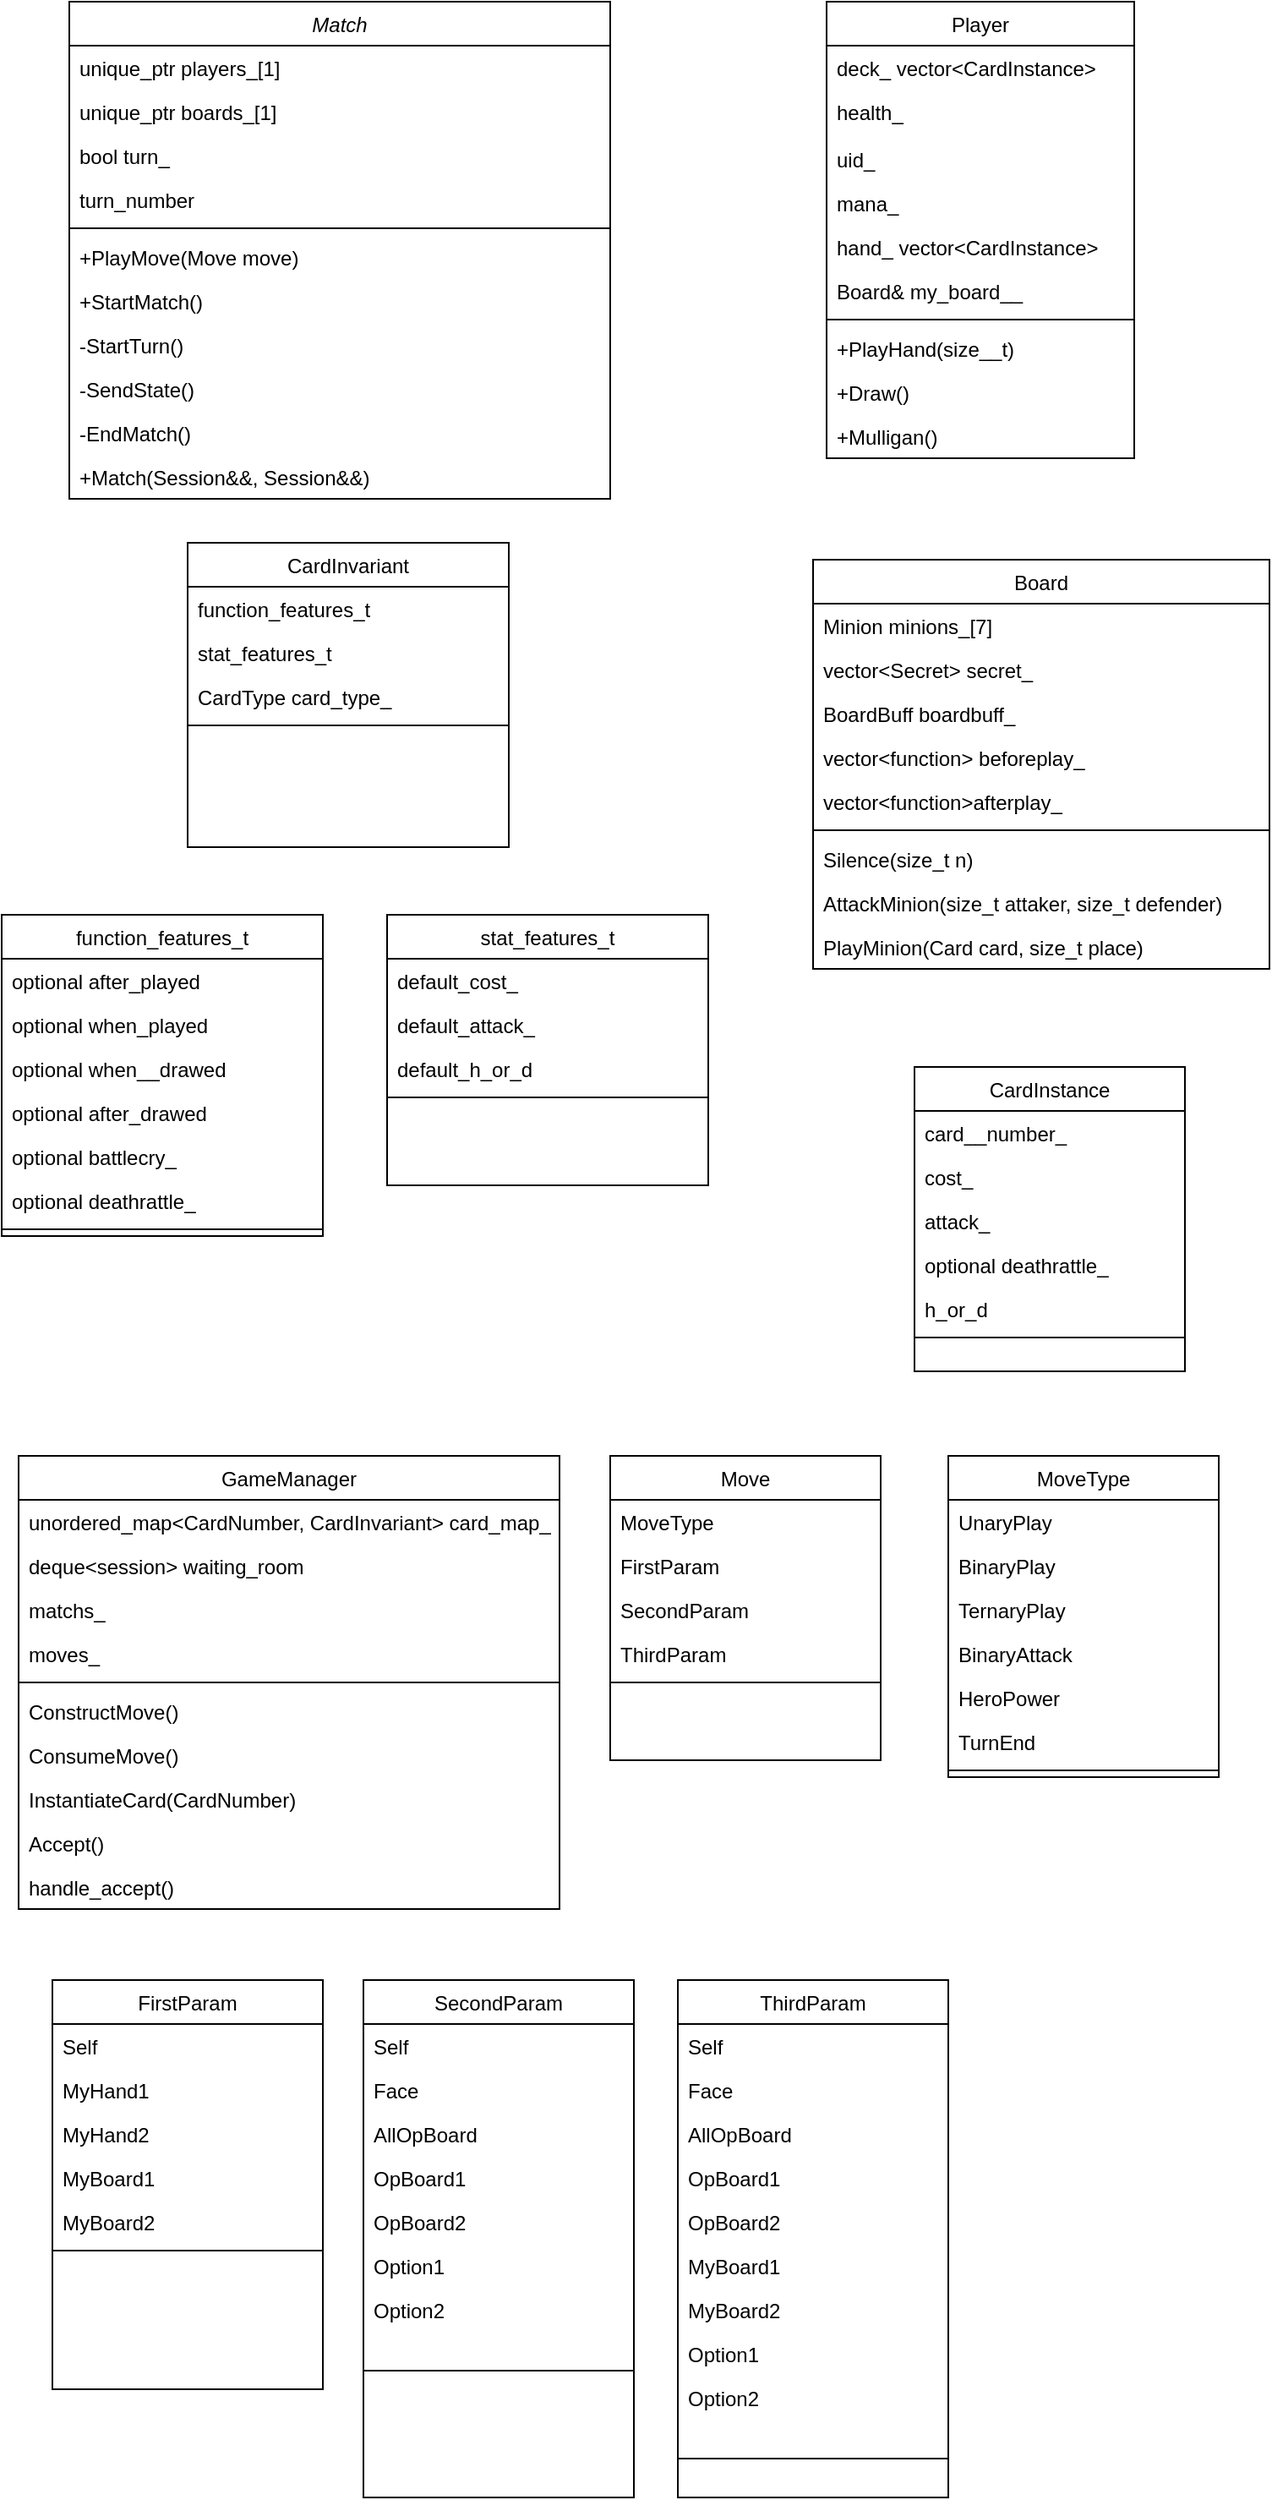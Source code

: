<mxfile version="22.1.4" type="device">
  <diagram id="C5RBs43oDa-KdzZeNtuy" name="Page-1">
    <mxGraphModel dx="1434" dy="790" grid="1" gridSize="10" guides="1" tooltips="1" connect="1" arrows="1" fold="1" page="1" pageScale="1" pageWidth="827" pageHeight="1169" math="0" shadow="0">
      <root>
        <mxCell id="WIyWlLk6GJQsqaUBKTNV-0" />
        <mxCell id="WIyWlLk6GJQsqaUBKTNV-1" parent="WIyWlLk6GJQsqaUBKTNV-0" />
        <mxCell id="zkfFHV4jXpPFQw0GAbJ--0" value="Match" style="swimlane;fontStyle=2;align=center;verticalAlign=top;childLayout=stackLayout;horizontal=1;startSize=26;horizontalStack=0;resizeParent=1;resizeLast=0;collapsible=1;marginBottom=0;rounded=0;shadow=0;strokeWidth=1;" parent="WIyWlLk6GJQsqaUBKTNV-1" vertex="1">
          <mxGeometry x="60" y="120" width="320" height="294" as="geometry">
            <mxRectangle x="230" y="140" width="160" height="26" as="alternateBounds" />
          </mxGeometry>
        </mxCell>
        <mxCell id="zkfFHV4jXpPFQw0GAbJ--1" value="unique_ptr players_[1]" style="text;align=left;verticalAlign=top;spacingLeft=4;spacingRight=4;overflow=hidden;rotatable=0;points=[[0,0.5],[1,0.5]];portConstraint=eastwest;" parent="zkfFHV4jXpPFQw0GAbJ--0" vertex="1">
          <mxGeometry y="26" width="320" height="26" as="geometry" />
        </mxCell>
        <mxCell id="zkfFHV4jXpPFQw0GAbJ--2" value="unique_ptr boards_[1]" style="text;align=left;verticalAlign=top;spacingLeft=4;spacingRight=4;overflow=hidden;rotatable=0;points=[[0,0.5],[1,0.5]];portConstraint=eastwest;rounded=0;shadow=0;html=0;" parent="zkfFHV4jXpPFQw0GAbJ--0" vertex="1">
          <mxGeometry y="52" width="320" height="26" as="geometry" />
        </mxCell>
        <mxCell id="4onNzcgdvRod2sI0kS9G-65" value="bool turn_" style="text;align=left;verticalAlign=top;spacingLeft=4;spacingRight=4;overflow=hidden;rotatable=0;points=[[0,0.5],[1,0.5]];portConstraint=eastwest;rounded=0;shadow=0;html=0;" parent="zkfFHV4jXpPFQw0GAbJ--0" vertex="1">
          <mxGeometry y="78" width="320" height="26" as="geometry" />
        </mxCell>
        <mxCell id="o0gOWJ1UmXhAV0lM2CIq-2" value="turn_number" style="text;align=left;verticalAlign=top;spacingLeft=4;spacingRight=4;overflow=hidden;rotatable=0;points=[[0,0.5],[1,0.5]];portConstraint=eastwest;rounded=0;shadow=0;html=0;" parent="zkfFHV4jXpPFQw0GAbJ--0" vertex="1">
          <mxGeometry y="104" width="320" height="26" as="geometry" />
        </mxCell>
        <mxCell id="zkfFHV4jXpPFQw0GAbJ--4" value="" style="line;html=1;strokeWidth=1;align=left;verticalAlign=middle;spacingTop=-1;spacingLeft=3;spacingRight=3;rotatable=0;labelPosition=right;points=[];portConstraint=eastwest;" parent="zkfFHV4jXpPFQw0GAbJ--0" vertex="1">
          <mxGeometry y="130" width="320" height="8" as="geometry" />
        </mxCell>
        <mxCell id="4onNzcgdvRod2sI0kS9G-56" value="+PlayMove(Move move)" style="text;align=left;verticalAlign=top;spacingLeft=4;spacingRight=4;overflow=hidden;rotatable=0;points=[[0,0.5],[1,0.5]];portConstraint=eastwest;rounded=0;shadow=0;html=0;" parent="zkfFHV4jXpPFQw0GAbJ--0" vertex="1">
          <mxGeometry y="138" width="320" height="26" as="geometry" />
        </mxCell>
        <mxCell id="4onNzcgdvRod2sI0kS9G-73" value="+StartMatch()" style="text;align=left;verticalAlign=top;spacingLeft=4;spacingRight=4;overflow=hidden;rotatable=0;points=[[0,0.5],[1,0.5]];portConstraint=eastwest;rounded=0;shadow=0;html=0;" parent="zkfFHV4jXpPFQw0GAbJ--0" vertex="1">
          <mxGeometry y="164" width="320" height="26" as="geometry" />
        </mxCell>
        <mxCell id="arAngbAkIKEt5uA2zFz2-0" value="-StartTurn()" style="text;align=left;verticalAlign=top;spacingLeft=4;spacingRight=4;overflow=hidden;rotatable=0;points=[[0,0.5],[1,0.5]];portConstraint=eastwest;rounded=0;shadow=0;html=0;" vertex="1" parent="zkfFHV4jXpPFQw0GAbJ--0">
          <mxGeometry y="190" width="320" height="26" as="geometry" />
        </mxCell>
        <mxCell id="CZYYxDNHanhDtpnh2OUE-49" value="-SendState()" style="text;align=left;verticalAlign=top;spacingLeft=4;spacingRight=4;overflow=hidden;rotatable=0;points=[[0,0.5],[1,0.5]];portConstraint=eastwest;rounded=0;shadow=0;html=0;" parent="zkfFHV4jXpPFQw0GAbJ--0" vertex="1">
          <mxGeometry y="216" width="320" height="26" as="geometry" />
        </mxCell>
        <mxCell id="4onNzcgdvRod2sI0kS9G-74" value="-EndMatch()" style="text;align=left;verticalAlign=top;spacingLeft=4;spacingRight=4;overflow=hidden;rotatable=0;points=[[0,0.5],[1,0.5]];portConstraint=eastwest;rounded=0;shadow=0;html=0;" parent="zkfFHV4jXpPFQw0GAbJ--0" vertex="1">
          <mxGeometry y="242" width="320" height="26" as="geometry" />
        </mxCell>
        <mxCell id="W4kIh-g2yKu4cuKQz3ZM-1" value="+Match(Session&amp;&amp;, Session&amp;&amp;)" style="text;align=left;verticalAlign=top;spacingLeft=4;spacingRight=4;overflow=hidden;rotatable=0;points=[[0,0.5],[1,0.5]];portConstraint=eastwest;rounded=0;shadow=0;html=0;" parent="zkfFHV4jXpPFQw0GAbJ--0" vertex="1">
          <mxGeometry y="268" width="320" height="26" as="geometry" />
        </mxCell>
        <mxCell id="zkfFHV4jXpPFQw0GAbJ--17" value="Player" style="swimlane;fontStyle=0;align=center;verticalAlign=top;childLayout=stackLayout;horizontal=1;startSize=26;horizontalStack=0;resizeParent=1;resizeLast=0;collapsible=1;marginBottom=0;rounded=0;shadow=0;strokeWidth=1;" parent="WIyWlLk6GJQsqaUBKTNV-1" vertex="1">
          <mxGeometry x="508" y="120" width="182" height="270" as="geometry">
            <mxRectangle x="550" y="140" width="160" height="26" as="alternateBounds" />
          </mxGeometry>
        </mxCell>
        <mxCell id="zkfFHV4jXpPFQw0GAbJ--18" value="deck_ vector&lt;CardInstance&gt;" style="text;align=left;verticalAlign=top;spacingLeft=4;spacingRight=4;overflow=hidden;rotatable=0;points=[[0,0.5],[1,0.5]];portConstraint=eastwest;" parent="zkfFHV4jXpPFQw0GAbJ--17" vertex="1">
          <mxGeometry y="26" width="182" height="26" as="geometry" />
        </mxCell>
        <mxCell id="zkfFHV4jXpPFQw0GAbJ--19" value="health_" style="text;align=left;verticalAlign=top;spacingLeft=4;spacingRight=4;overflow=hidden;rotatable=0;points=[[0,0.5],[1,0.5]];portConstraint=eastwest;rounded=0;shadow=0;html=0;" parent="zkfFHV4jXpPFQw0GAbJ--17" vertex="1">
          <mxGeometry y="52" width="182" height="28" as="geometry" />
        </mxCell>
        <mxCell id="zkfFHV4jXpPFQw0GAbJ--20" value="uid_" style="text;align=left;verticalAlign=top;spacingLeft=4;spacingRight=4;overflow=hidden;rotatable=0;points=[[0,0.5],[1,0.5]];portConstraint=eastwest;rounded=0;shadow=0;html=0;" parent="zkfFHV4jXpPFQw0GAbJ--17" vertex="1">
          <mxGeometry y="80" width="182" height="26" as="geometry" />
        </mxCell>
        <mxCell id="o0gOWJ1UmXhAV0lM2CIq-1" value="mana_" style="text;align=left;verticalAlign=top;spacingLeft=4;spacingRight=4;overflow=hidden;rotatable=0;points=[[0,0.5],[1,0.5]];portConstraint=eastwest;rounded=0;shadow=0;html=0;" parent="zkfFHV4jXpPFQw0GAbJ--17" vertex="1">
          <mxGeometry y="106" width="182" height="26" as="geometry" />
        </mxCell>
        <mxCell id="zkfFHV4jXpPFQw0GAbJ--21" value="hand_ vector&lt;CardInstance&gt;" style="text;align=left;verticalAlign=top;spacingLeft=4;spacingRight=4;overflow=hidden;rotatable=0;points=[[0,0.5],[1,0.5]];portConstraint=eastwest;rounded=0;shadow=0;html=0;" parent="zkfFHV4jXpPFQw0GAbJ--17" vertex="1">
          <mxGeometry y="132" width="182" height="26" as="geometry" />
        </mxCell>
        <mxCell id="G5vkVmhWbXcAV82-g3rU-1" value="Board&amp; my_board__" style="text;align=left;verticalAlign=top;spacingLeft=4;spacingRight=4;overflow=hidden;rotatable=0;points=[[0,0.5],[1,0.5]];portConstraint=eastwest;rounded=0;shadow=0;html=0;" parent="zkfFHV4jXpPFQw0GAbJ--17" vertex="1">
          <mxGeometry y="158" width="182" height="26" as="geometry" />
        </mxCell>
        <mxCell id="zkfFHV4jXpPFQw0GAbJ--23" value="" style="line;html=1;strokeWidth=1;align=left;verticalAlign=middle;spacingTop=-1;spacingLeft=3;spacingRight=3;rotatable=0;labelPosition=right;points=[];portConstraint=eastwest;" parent="zkfFHV4jXpPFQw0GAbJ--17" vertex="1">
          <mxGeometry y="184" width="182" height="8" as="geometry" />
        </mxCell>
        <mxCell id="4onNzcgdvRod2sI0kS9G-58" value="+PlayHand(size__t)" style="text;align=left;verticalAlign=top;spacingLeft=4;spacingRight=4;overflow=hidden;rotatable=0;points=[[0,0.5],[1,0.5]];portConstraint=eastwest;rounded=0;shadow=0;html=0;" parent="zkfFHV4jXpPFQw0GAbJ--17" vertex="1">
          <mxGeometry y="192" width="182" height="26" as="geometry" />
        </mxCell>
        <mxCell id="G5vkVmhWbXcAV82-g3rU-0" value="+Draw()" style="text;align=left;verticalAlign=top;spacingLeft=4;spacingRight=4;overflow=hidden;rotatable=0;points=[[0,0.5],[1,0.5]];portConstraint=eastwest;rounded=0;shadow=0;html=0;" parent="zkfFHV4jXpPFQw0GAbJ--17" vertex="1">
          <mxGeometry y="218" width="182" height="26" as="geometry" />
        </mxCell>
        <mxCell id="o0gOWJ1UmXhAV0lM2CIq-0" value="+Mulligan()" style="text;align=left;verticalAlign=top;spacingLeft=4;spacingRight=4;overflow=hidden;rotatable=0;points=[[0,0.5],[1,0.5]];portConstraint=eastwest;rounded=0;shadow=0;html=0;" parent="zkfFHV4jXpPFQw0GAbJ--17" vertex="1">
          <mxGeometry y="244" width="182" height="26" as="geometry" />
        </mxCell>
        <mxCell id="4onNzcgdvRod2sI0kS9G-0" value="CardInvariant" style="swimlane;fontStyle=0;align=center;verticalAlign=top;childLayout=stackLayout;horizontal=1;startSize=26;horizontalStack=0;resizeParent=1;resizeLast=0;collapsible=1;marginBottom=0;rounded=0;shadow=0;strokeWidth=1;" parent="WIyWlLk6GJQsqaUBKTNV-1" vertex="1">
          <mxGeometry x="130" y="440" width="190" height="180" as="geometry">
            <mxRectangle x="230" y="140" width="160" height="26" as="alternateBounds" />
          </mxGeometry>
        </mxCell>
        <mxCell id="G5vkVmhWbXcAV82-g3rU-6" value="function_features_t" style="text;align=left;verticalAlign=top;spacingLeft=4;spacingRight=4;overflow=hidden;rotatable=0;points=[[0,0.5],[1,0.5]];portConstraint=eastwest;" parent="4onNzcgdvRod2sI0kS9G-0" vertex="1">
          <mxGeometry y="26" width="190" height="26" as="geometry" />
        </mxCell>
        <mxCell id="G5vkVmhWbXcAV82-g3rU-12" value="stat_features_t" style="text;align=left;verticalAlign=top;spacingLeft=4;spacingRight=4;overflow=hidden;rotatable=0;points=[[0,0.5],[1,0.5]];portConstraint=eastwest;" parent="4onNzcgdvRod2sI0kS9G-0" vertex="1">
          <mxGeometry y="52" width="190" height="26" as="geometry" />
        </mxCell>
        <mxCell id="G5vkVmhWbXcAV82-g3rU-18" value="CardType card_type_" style="text;align=left;verticalAlign=top;spacingLeft=4;spacingRight=4;overflow=hidden;rotatable=0;points=[[0,0.5],[1,0.5]];portConstraint=eastwest;" parent="4onNzcgdvRod2sI0kS9G-0" vertex="1">
          <mxGeometry y="78" width="190" height="26" as="geometry" />
        </mxCell>
        <mxCell id="4onNzcgdvRod2sI0kS9G-4" value="" style="line;html=1;strokeWidth=1;align=left;verticalAlign=middle;spacingTop=-1;spacingLeft=3;spacingRight=3;rotatable=0;labelPosition=right;points=[];portConstraint=eastwest;" parent="4onNzcgdvRod2sI0kS9G-0" vertex="1">
          <mxGeometry y="104" width="190" height="8" as="geometry" />
        </mxCell>
        <mxCell id="4onNzcgdvRod2sI0kS9G-6" value="CardInstance" style="swimlane;fontStyle=0;align=center;verticalAlign=top;childLayout=stackLayout;horizontal=1;startSize=26;horizontalStack=0;resizeParent=1;resizeLast=0;collapsible=1;marginBottom=0;rounded=0;shadow=0;strokeWidth=1;" parent="WIyWlLk6GJQsqaUBKTNV-1" vertex="1">
          <mxGeometry x="560" y="750" width="160" height="180" as="geometry">
            <mxRectangle x="130" y="380" width="160" height="26" as="alternateBounds" />
          </mxGeometry>
        </mxCell>
        <mxCell id="4onNzcgdvRod2sI0kS9G-7" value="card__number_" style="text;align=left;verticalAlign=top;spacingLeft=4;spacingRight=4;overflow=hidden;rotatable=0;points=[[0,0.5],[1,0.5]];portConstraint=eastwest;" parent="4onNzcgdvRod2sI0kS9G-6" vertex="1">
          <mxGeometry y="26" width="160" height="26" as="geometry" />
        </mxCell>
        <mxCell id="o0gOWJ1UmXhAV0lM2CIq-27" value="cost_" style="text;align=left;verticalAlign=top;spacingLeft=4;spacingRight=4;overflow=hidden;rotatable=0;points=[[0,0.5],[1,0.5]];portConstraint=eastwest;" parent="4onNzcgdvRod2sI0kS9G-6" vertex="1">
          <mxGeometry y="52" width="160" height="26" as="geometry" />
        </mxCell>
        <mxCell id="G5vkVmhWbXcAV82-g3rU-22" value="attack_" style="text;align=left;verticalAlign=top;spacingLeft=4;spacingRight=4;overflow=hidden;rotatable=0;points=[[0,0.5],[1,0.5]];portConstraint=eastwest;" parent="4onNzcgdvRod2sI0kS9G-6" vertex="1">
          <mxGeometry y="78" width="160" height="26" as="geometry" />
        </mxCell>
        <mxCell id="G5vkVmhWbXcAV82-g3rU-21" value="optional deathrattle_" style="text;align=left;verticalAlign=top;spacingLeft=4;spacingRight=4;overflow=hidden;rotatable=0;points=[[0,0.5],[1,0.5]];portConstraint=eastwest;" parent="4onNzcgdvRod2sI0kS9G-6" vertex="1">
          <mxGeometry y="104" width="160" height="26" as="geometry" />
        </mxCell>
        <mxCell id="G5vkVmhWbXcAV82-g3rU-23" value="h_or_d" style="text;align=left;verticalAlign=top;spacingLeft=4;spacingRight=4;overflow=hidden;rotatable=0;points=[[0,0.5],[1,0.5]];portConstraint=eastwest;" parent="4onNzcgdvRod2sI0kS9G-6" vertex="1">
          <mxGeometry y="130" width="160" height="26" as="geometry" />
        </mxCell>
        <mxCell id="4onNzcgdvRod2sI0kS9G-9" value="" style="line;html=1;strokeWidth=1;align=left;verticalAlign=middle;spacingTop=-1;spacingLeft=3;spacingRight=3;rotatable=0;labelPosition=right;points=[];portConstraint=eastwest;" parent="4onNzcgdvRod2sI0kS9G-6" vertex="1">
          <mxGeometry y="156" width="160" height="8" as="geometry" />
        </mxCell>
        <mxCell id="4onNzcgdvRod2sI0kS9G-60" value="Board" style="swimlane;fontStyle=0;align=center;verticalAlign=top;childLayout=stackLayout;horizontal=1;startSize=26;horizontalStack=0;resizeParent=1;resizeLast=0;collapsible=1;marginBottom=0;rounded=0;shadow=0;strokeWidth=1;" parent="WIyWlLk6GJQsqaUBKTNV-1" vertex="1">
          <mxGeometry x="500" y="450" width="270" height="242" as="geometry">
            <mxRectangle x="340" y="380" width="170" height="26" as="alternateBounds" />
          </mxGeometry>
        </mxCell>
        <mxCell id="4onNzcgdvRod2sI0kS9G-62" value="Minion minions_[7]" style="text;align=left;verticalAlign=top;spacingLeft=4;spacingRight=4;overflow=hidden;rotatable=0;points=[[0,0.5],[1,0.5]];portConstraint=eastwest;" parent="4onNzcgdvRod2sI0kS9G-60" vertex="1">
          <mxGeometry y="26" width="270" height="26" as="geometry" />
        </mxCell>
        <mxCell id="4onNzcgdvRod2sI0kS9G-66" value="vector&lt;Secret&gt; secret_" style="text;align=left;verticalAlign=top;spacingLeft=4;spacingRight=4;overflow=hidden;rotatable=0;points=[[0,0.5],[1,0.5]];portConstraint=eastwest;" parent="4onNzcgdvRod2sI0kS9G-60" vertex="1">
          <mxGeometry y="52" width="270" height="26" as="geometry" />
        </mxCell>
        <mxCell id="4onNzcgdvRod2sI0kS9G-67" value="BoardBuff boardbuff_" style="text;align=left;verticalAlign=top;spacingLeft=4;spacingRight=4;overflow=hidden;rotatable=0;points=[[0,0.5],[1,0.5]];portConstraint=eastwest;" parent="4onNzcgdvRod2sI0kS9G-60" vertex="1">
          <mxGeometry y="78" width="270" height="26" as="geometry" />
        </mxCell>
        <mxCell id="4onNzcgdvRod2sI0kS9G-68" value="vector&lt;function&gt; beforeplay_" style="text;align=left;verticalAlign=top;spacingLeft=4;spacingRight=4;overflow=hidden;rotatable=0;points=[[0,0.5],[1,0.5]];portConstraint=eastwest;" parent="4onNzcgdvRod2sI0kS9G-60" vertex="1">
          <mxGeometry y="104" width="270" height="26" as="geometry" />
        </mxCell>
        <mxCell id="4onNzcgdvRod2sI0kS9G-69" value="vector&lt;function&gt;afterplay_" style="text;align=left;verticalAlign=top;spacingLeft=4;spacingRight=4;overflow=hidden;rotatable=0;points=[[0,0.5],[1,0.5]];portConstraint=eastwest;" parent="4onNzcgdvRod2sI0kS9G-60" vertex="1">
          <mxGeometry y="130" width="270" height="26" as="geometry" />
        </mxCell>
        <mxCell id="4onNzcgdvRod2sI0kS9G-61" value="" style="line;html=1;strokeWidth=1;align=left;verticalAlign=middle;spacingTop=-1;spacingLeft=3;spacingRight=3;rotatable=0;labelPosition=right;points=[];portConstraint=eastwest;" parent="4onNzcgdvRod2sI0kS9G-60" vertex="1">
          <mxGeometry y="156" width="270" height="8" as="geometry" />
        </mxCell>
        <mxCell id="4onNzcgdvRod2sI0kS9G-63" value="Silence(size_t n)" style="text;align=left;verticalAlign=top;spacingLeft=4;spacingRight=4;overflow=hidden;rotatable=0;points=[[0,0.5],[1,0.5]];portConstraint=eastwest;" parent="4onNzcgdvRod2sI0kS9G-60" vertex="1">
          <mxGeometry y="164" width="270" height="26" as="geometry" />
        </mxCell>
        <mxCell id="4onNzcgdvRod2sI0kS9G-64" value="AttackMinion(size_t attaker, size_t defender)" style="text;align=left;verticalAlign=top;spacingLeft=4;spacingRight=4;overflow=hidden;rotatable=0;points=[[0,0.5],[1,0.5]];portConstraint=eastwest;" parent="4onNzcgdvRod2sI0kS9G-60" vertex="1">
          <mxGeometry y="190" width="270" height="26" as="geometry" />
        </mxCell>
        <mxCell id="4onNzcgdvRod2sI0kS9G-76" value="PlayMinion(Card card, size_t place)" style="text;align=left;verticalAlign=top;spacingLeft=4;spacingRight=4;overflow=hidden;rotatable=0;points=[[0,0.5],[1,0.5]];portConstraint=eastwest;" parent="4onNzcgdvRod2sI0kS9G-60" vertex="1">
          <mxGeometry y="216" width="270" height="26" as="geometry" />
        </mxCell>
        <mxCell id="G5vkVmhWbXcAV82-g3rU-24" value="GameManager" style="swimlane;fontStyle=0;align=center;verticalAlign=top;childLayout=stackLayout;horizontal=1;startSize=26;horizontalStack=0;resizeParent=1;resizeLast=0;collapsible=1;marginBottom=0;rounded=0;shadow=0;strokeWidth=1;" parent="WIyWlLk6GJQsqaUBKTNV-1" vertex="1">
          <mxGeometry x="30" y="980" width="320" height="268" as="geometry">
            <mxRectangle x="340" y="380" width="170" height="26" as="alternateBounds" />
          </mxGeometry>
        </mxCell>
        <mxCell id="G5vkVmhWbXcAV82-g3rU-25" value="unordered_map&lt;CardNumber, CardInvariant&gt; card_map__" style="text;align=left;verticalAlign=top;spacingLeft=4;spacingRight=4;overflow=hidden;rotatable=0;points=[[0,0.5],[1,0.5]];portConstraint=eastwest;" parent="G5vkVmhWbXcAV82-g3rU-24" vertex="1">
          <mxGeometry y="26" width="320" height="26" as="geometry" />
        </mxCell>
        <mxCell id="G5vkVmhWbXcAV82-g3rU-26" value="deque&lt;session&gt; waiting_room" style="text;align=left;verticalAlign=top;spacingLeft=4;spacingRight=4;overflow=hidden;rotatable=0;points=[[0,0.5],[1,0.5]];portConstraint=eastwest;" parent="G5vkVmhWbXcAV82-g3rU-24" vertex="1">
          <mxGeometry y="52" width="320" height="26" as="geometry" />
        </mxCell>
        <mxCell id="W4kIh-g2yKu4cuKQz3ZM-0" value="matchs_" style="text;align=left;verticalAlign=top;spacingLeft=4;spacingRight=4;overflow=hidden;rotatable=0;points=[[0,0.5],[1,0.5]];portConstraint=eastwest;" parent="G5vkVmhWbXcAV82-g3rU-24" vertex="1">
          <mxGeometry y="78" width="320" height="26" as="geometry" />
        </mxCell>
        <mxCell id="G5vkVmhWbXcAV82-g3rU-34" value="moves_" style="text;align=left;verticalAlign=top;spacingLeft=4;spacingRight=4;overflow=hidden;rotatable=0;points=[[0,0.5],[1,0.5]];portConstraint=eastwest;" parent="G5vkVmhWbXcAV82-g3rU-24" vertex="1">
          <mxGeometry y="104" width="320" height="26" as="geometry" />
        </mxCell>
        <mxCell id="G5vkVmhWbXcAV82-g3rU-30" value="" style="line;html=1;strokeWidth=1;align=left;verticalAlign=middle;spacingTop=-1;spacingLeft=3;spacingRight=3;rotatable=0;labelPosition=right;points=[];portConstraint=eastwest;" parent="G5vkVmhWbXcAV82-g3rU-24" vertex="1">
          <mxGeometry y="130" width="320" height="8" as="geometry" />
        </mxCell>
        <mxCell id="G5vkVmhWbXcAV82-g3rU-31" value="ConstructMove()" style="text;align=left;verticalAlign=top;spacingLeft=4;spacingRight=4;overflow=hidden;rotatable=0;points=[[0,0.5],[1,0.5]];portConstraint=eastwest;" parent="G5vkVmhWbXcAV82-g3rU-24" vertex="1">
          <mxGeometry y="138" width="320" height="26" as="geometry" />
        </mxCell>
        <mxCell id="G5vkVmhWbXcAV82-g3rU-32" value="ConsumeMove()" style="text;align=left;verticalAlign=top;spacingLeft=4;spacingRight=4;overflow=hidden;rotatable=0;points=[[0,0.5],[1,0.5]];portConstraint=eastwest;" parent="G5vkVmhWbXcAV82-g3rU-24" vertex="1">
          <mxGeometry y="164" width="320" height="26" as="geometry" />
        </mxCell>
        <mxCell id="CZYYxDNHanhDtpnh2OUE-0" value="InstantiateCard(CardNumber)" style="text;align=left;verticalAlign=top;spacingLeft=4;spacingRight=4;overflow=hidden;rotatable=0;points=[[0,0.5],[1,0.5]];portConstraint=eastwest;" parent="G5vkVmhWbXcAV82-g3rU-24" vertex="1">
          <mxGeometry y="190" width="320" height="26" as="geometry" />
        </mxCell>
        <mxCell id="W4kIh-g2yKu4cuKQz3ZM-4" value="Accept()" style="text;align=left;verticalAlign=top;spacingLeft=4;spacingRight=4;overflow=hidden;rotatable=0;points=[[0,0.5],[1,0.5]];portConstraint=eastwest;" parent="G5vkVmhWbXcAV82-g3rU-24" vertex="1">
          <mxGeometry y="216" width="320" height="26" as="geometry" />
        </mxCell>
        <mxCell id="W4kIh-g2yKu4cuKQz3ZM-5" value="handle_accept()" style="text;align=left;verticalAlign=top;spacingLeft=4;spacingRight=4;overflow=hidden;rotatable=0;points=[[0,0.5],[1,0.5]];portConstraint=eastwest;" parent="G5vkVmhWbXcAV82-g3rU-24" vertex="1">
          <mxGeometry y="242" width="320" height="26" as="geometry" />
        </mxCell>
        <mxCell id="CZYYxDNHanhDtpnh2OUE-1" value="Move" style="swimlane;fontStyle=0;align=center;verticalAlign=top;childLayout=stackLayout;horizontal=1;startSize=26;horizontalStack=0;resizeParent=1;resizeLast=0;collapsible=1;marginBottom=0;rounded=0;shadow=0;strokeWidth=1;" parent="WIyWlLk6GJQsqaUBKTNV-1" vertex="1">
          <mxGeometry x="380" y="980" width="160" height="180" as="geometry">
            <mxRectangle x="130" y="380" width="160" height="26" as="alternateBounds" />
          </mxGeometry>
        </mxCell>
        <mxCell id="CZYYxDNHanhDtpnh2OUE-3" value="MoveType" style="text;align=left;verticalAlign=top;spacingLeft=4;spacingRight=4;overflow=hidden;rotatable=0;points=[[0,0.5],[1,0.5]];portConstraint=eastwest;" parent="CZYYxDNHanhDtpnh2OUE-1" vertex="1">
          <mxGeometry y="26" width="160" height="26" as="geometry" />
        </mxCell>
        <mxCell id="CZYYxDNHanhDtpnh2OUE-2" value="FirstParam" style="text;align=left;verticalAlign=top;spacingLeft=4;spacingRight=4;overflow=hidden;rotatable=0;points=[[0,0.5],[1,0.5]];portConstraint=eastwest;" parent="CZYYxDNHanhDtpnh2OUE-1" vertex="1">
          <mxGeometry y="52" width="160" height="26" as="geometry" />
        </mxCell>
        <mxCell id="CZYYxDNHanhDtpnh2OUE-23" value="SecondParam" style="text;align=left;verticalAlign=top;spacingLeft=4;spacingRight=4;overflow=hidden;rotatable=0;points=[[0,0.5],[1,0.5]];portConstraint=eastwest;" parent="CZYYxDNHanhDtpnh2OUE-1" vertex="1">
          <mxGeometry y="78" width="160" height="26" as="geometry" />
        </mxCell>
        <mxCell id="CZYYxDNHanhDtpnh2OUE-24" value="ThirdParam" style="text;align=left;verticalAlign=top;spacingLeft=4;spacingRight=4;overflow=hidden;rotatable=0;points=[[0,0.5],[1,0.5]];portConstraint=eastwest;" parent="CZYYxDNHanhDtpnh2OUE-1" vertex="1">
          <mxGeometry y="104" width="160" height="26" as="geometry" />
        </mxCell>
        <mxCell id="CZYYxDNHanhDtpnh2OUE-6" value="" style="line;html=1;strokeWidth=1;align=left;verticalAlign=middle;spacingTop=-1;spacingLeft=3;spacingRight=3;rotatable=0;labelPosition=right;points=[];portConstraint=eastwest;" parent="CZYYxDNHanhDtpnh2OUE-1" vertex="1">
          <mxGeometry y="130" width="160" height="8" as="geometry" />
        </mxCell>
        <mxCell id="CZYYxDNHanhDtpnh2OUE-7" value="FirstParam" style="swimlane;fontStyle=0;align=center;verticalAlign=top;childLayout=stackLayout;horizontal=1;startSize=26;horizontalStack=0;resizeParent=1;resizeLast=0;collapsible=1;marginBottom=0;rounded=0;shadow=0;strokeWidth=1;" parent="WIyWlLk6GJQsqaUBKTNV-1" vertex="1">
          <mxGeometry x="50" y="1290" width="160" height="242" as="geometry">
            <mxRectangle x="130" y="380" width="160" height="26" as="alternateBounds" />
          </mxGeometry>
        </mxCell>
        <mxCell id="CZYYxDNHanhDtpnh2OUE-9" value="Self" style="text;align=left;verticalAlign=top;spacingLeft=4;spacingRight=4;overflow=hidden;rotatable=0;points=[[0,0.5],[1,0.5]];portConstraint=eastwest;" parent="CZYYxDNHanhDtpnh2OUE-7" vertex="1">
          <mxGeometry y="26" width="160" height="26" as="geometry" />
        </mxCell>
        <mxCell id="CZYYxDNHanhDtpnh2OUE-10" value="MyHand1" style="text;align=left;verticalAlign=top;spacingLeft=4;spacingRight=4;overflow=hidden;rotatable=0;points=[[0,0.5],[1,0.5]];portConstraint=eastwest;" parent="CZYYxDNHanhDtpnh2OUE-7" vertex="1">
          <mxGeometry y="52" width="160" height="26" as="geometry" />
        </mxCell>
        <mxCell id="CZYYxDNHanhDtpnh2OUE-26" value="MyHand2" style="text;align=left;verticalAlign=top;spacingLeft=4;spacingRight=4;overflow=hidden;rotatable=0;points=[[0,0.5],[1,0.5]];portConstraint=eastwest;" parent="CZYYxDNHanhDtpnh2OUE-7" vertex="1">
          <mxGeometry y="78" width="160" height="26" as="geometry" />
        </mxCell>
        <mxCell id="CZYYxDNHanhDtpnh2OUE-25" value="MyBoard1" style="text;align=left;verticalAlign=top;spacingLeft=4;spacingRight=4;overflow=hidden;rotatable=0;points=[[0,0.5],[1,0.5]];portConstraint=eastwest;" parent="CZYYxDNHanhDtpnh2OUE-7" vertex="1">
          <mxGeometry y="104" width="160" height="26" as="geometry" />
        </mxCell>
        <mxCell id="CZYYxDNHanhDtpnh2OUE-11" value="MyBoard2" style="text;align=left;verticalAlign=top;spacingLeft=4;spacingRight=4;overflow=hidden;rotatable=0;points=[[0,0.5],[1,0.5]];portConstraint=eastwest;" parent="CZYYxDNHanhDtpnh2OUE-7" vertex="1">
          <mxGeometry y="130" width="160" height="26" as="geometry" />
        </mxCell>
        <mxCell id="CZYYxDNHanhDtpnh2OUE-12" value="" style="line;html=1;strokeWidth=1;align=left;verticalAlign=middle;spacingTop=-1;spacingLeft=3;spacingRight=3;rotatable=0;labelPosition=right;points=[];portConstraint=eastwest;" parent="CZYYxDNHanhDtpnh2OUE-7" vertex="1">
          <mxGeometry y="156" width="160" height="8" as="geometry" />
        </mxCell>
        <mxCell id="CZYYxDNHanhDtpnh2OUE-13" value="MoveType" style="swimlane;fontStyle=0;align=center;verticalAlign=top;childLayout=stackLayout;horizontal=1;startSize=26;horizontalStack=0;resizeParent=1;resizeLast=0;collapsible=1;marginBottom=0;rounded=0;shadow=0;strokeWidth=1;" parent="WIyWlLk6GJQsqaUBKTNV-1" vertex="1">
          <mxGeometry x="580" y="980" width="160" height="190" as="geometry">
            <mxRectangle x="130" y="380" width="160" height="26" as="alternateBounds" />
          </mxGeometry>
        </mxCell>
        <mxCell id="CZYYxDNHanhDtpnh2OUE-14" value="UnaryPlay" style="text;align=left;verticalAlign=top;spacingLeft=4;spacingRight=4;overflow=hidden;rotatable=0;points=[[0,0.5],[1,0.5]];portConstraint=eastwest;" parent="CZYYxDNHanhDtpnh2OUE-13" vertex="1">
          <mxGeometry y="26" width="160" height="26" as="geometry" />
        </mxCell>
        <mxCell id="CZYYxDNHanhDtpnh2OUE-15" value="BinaryPlay" style="text;align=left;verticalAlign=top;spacingLeft=4;spacingRight=4;overflow=hidden;rotatable=0;points=[[0,0.5],[1,0.5]];portConstraint=eastwest;" parent="CZYYxDNHanhDtpnh2OUE-13" vertex="1">
          <mxGeometry y="52" width="160" height="26" as="geometry" />
        </mxCell>
        <mxCell id="CZYYxDNHanhDtpnh2OUE-18" value="TernaryPlay" style="text;align=left;verticalAlign=top;spacingLeft=4;spacingRight=4;overflow=hidden;rotatable=0;points=[[0,0.5],[1,0.5]];portConstraint=eastwest;" parent="CZYYxDNHanhDtpnh2OUE-13" vertex="1">
          <mxGeometry y="78" width="160" height="26" as="geometry" />
        </mxCell>
        <mxCell id="CZYYxDNHanhDtpnh2OUE-17" value="BinaryAttack" style="text;align=left;verticalAlign=top;spacingLeft=4;spacingRight=4;overflow=hidden;rotatable=0;points=[[0,0.5],[1,0.5]];portConstraint=eastwest;" parent="CZYYxDNHanhDtpnh2OUE-13" vertex="1">
          <mxGeometry y="104" width="160" height="26" as="geometry" />
        </mxCell>
        <mxCell id="37RzJuU5efk_65jFn7hX-1" value="HeroPower" style="text;align=left;verticalAlign=top;spacingLeft=4;spacingRight=4;overflow=hidden;rotatable=0;points=[[0,0.5],[1,0.5]];portConstraint=eastwest;" parent="CZYYxDNHanhDtpnh2OUE-13" vertex="1">
          <mxGeometry y="130" width="160" height="26" as="geometry" />
        </mxCell>
        <mxCell id="37RzJuU5efk_65jFn7hX-2" value="TurnEnd" style="text;align=left;verticalAlign=top;spacingLeft=4;spacingRight=4;overflow=hidden;rotatable=0;points=[[0,0.5],[1,0.5]];portConstraint=eastwest;" parent="CZYYxDNHanhDtpnh2OUE-13" vertex="1">
          <mxGeometry y="156" width="160" height="26" as="geometry" />
        </mxCell>
        <mxCell id="CZYYxDNHanhDtpnh2OUE-16" value="" style="line;html=1;strokeWidth=1;align=left;verticalAlign=middle;spacingTop=-1;spacingLeft=3;spacingRight=3;rotatable=0;labelPosition=right;points=[];portConstraint=eastwest;" parent="CZYYxDNHanhDtpnh2OUE-13" vertex="1">
          <mxGeometry y="182" width="160" height="8" as="geometry" />
        </mxCell>
        <mxCell id="CZYYxDNHanhDtpnh2OUE-28" value="SecondParam" style="swimlane;fontStyle=0;align=center;verticalAlign=top;childLayout=stackLayout;horizontal=1;startSize=26;horizontalStack=0;resizeParent=1;resizeLast=0;collapsible=1;marginBottom=0;rounded=0;shadow=0;strokeWidth=1;" parent="WIyWlLk6GJQsqaUBKTNV-1" vertex="1">
          <mxGeometry x="234" y="1290" width="160" height="306" as="geometry">
            <mxRectangle x="130" y="380" width="160" height="26" as="alternateBounds" />
          </mxGeometry>
        </mxCell>
        <mxCell id="CZYYxDNHanhDtpnh2OUE-29" value="Self" style="text;align=left;verticalAlign=top;spacingLeft=4;spacingRight=4;overflow=hidden;rotatable=0;points=[[0,0.5],[1,0.5]];portConstraint=eastwest;" parent="CZYYxDNHanhDtpnh2OUE-28" vertex="1">
          <mxGeometry y="26" width="160" height="26" as="geometry" />
        </mxCell>
        <mxCell id="CZYYxDNHanhDtpnh2OUE-30" value="Face" style="text;align=left;verticalAlign=top;spacingLeft=4;spacingRight=4;overflow=hidden;rotatable=0;points=[[0,0.5],[1,0.5]];portConstraint=eastwest;" parent="CZYYxDNHanhDtpnh2OUE-28" vertex="1">
          <mxGeometry y="52" width="160" height="26" as="geometry" />
        </mxCell>
        <mxCell id="CZYYxDNHanhDtpnh2OUE-32" value="AllOpBoard" style="text;align=left;verticalAlign=top;spacingLeft=4;spacingRight=4;overflow=hidden;rotatable=0;points=[[0,0.5],[1,0.5]];portConstraint=eastwest;" parent="CZYYxDNHanhDtpnh2OUE-28" vertex="1">
          <mxGeometry y="78" width="160" height="26" as="geometry" />
        </mxCell>
        <mxCell id="CZYYxDNHanhDtpnh2OUE-37" value="OpBoard1" style="text;align=left;verticalAlign=top;spacingLeft=4;spacingRight=4;overflow=hidden;rotatable=0;points=[[0,0.5],[1,0.5]];portConstraint=eastwest;" parent="CZYYxDNHanhDtpnh2OUE-28" vertex="1">
          <mxGeometry y="104" width="160" height="26" as="geometry" />
        </mxCell>
        <mxCell id="CZYYxDNHanhDtpnh2OUE-33" value="OpBoard2" style="text;align=left;verticalAlign=top;spacingLeft=4;spacingRight=4;overflow=hidden;rotatable=0;points=[[0,0.5],[1,0.5]];portConstraint=eastwest;" parent="CZYYxDNHanhDtpnh2OUE-28" vertex="1">
          <mxGeometry y="130" width="160" height="26" as="geometry" />
        </mxCell>
        <mxCell id="CZYYxDNHanhDtpnh2OUE-35" value="Option1" style="text;align=left;verticalAlign=top;spacingLeft=4;spacingRight=4;overflow=hidden;rotatable=0;points=[[0,0.5],[1,0.5]];portConstraint=eastwest;" parent="CZYYxDNHanhDtpnh2OUE-28" vertex="1">
          <mxGeometry y="156" width="160" height="26" as="geometry" />
        </mxCell>
        <mxCell id="CZYYxDNHanhDtpnh2OUE-36" value="Option2" style="text;align=left;verticalAlign=top;spacingLeft=4;spacingRight=4;overflow=hidden;rotatable=0;points=[[0,0.5],[1,0.5]];portConstraint=eastwest;" parent="CZYYxDNHanhDtpnh2OUE-28" vertex="1">
          <mxGeometry y="182" width="160" height="26" as="geometry" />
        </mxCell>
        <mxCell id="CZYYxDNHanhDtpnh2OUE-34" value="" style="line;html=1;strokeWidth=1;align=left;verticalAlign=middle;spacingTop=-1;spacingLeft=3;spacingRight=3;rotatable=0;labelPosition=right;points=[];portConstraint=eastwest;" parent="CZYYxDNHanhDtpnh2OUE-28" vertex="1">
          <mxGeometry y="208" width="160" height="46" as="geometry" />
        </mxCell>
        <mxCell id="CZYYxDNHanhDtpnh2OUE-38" value="ThirdParam" style="swimlane;fontStyle=0;align=center;verticalAlign=top;childLayout=stackLayout;horizontal=1;startSize=26;horizontalStack=0;resizeParent=1;resizeLast=0;collapsible=1;marginBottom=0;rounded=0;shadow=0;strokeWidth=1;" parent="WIyWlLk6GJQsqaUBKTNV-1" vertex="1">
          <mxGeometry x="420" y="1290" width="160" height="306" as="geometry">
            <mxRectangle x="130" y="380" width="160" height="26" as="alternateBounds" />
          </mxGeometry>
        </mxCell>
        <mxCell id="CZYYxDNHanhDtpnh2OUE-39" value="Self" style="text;align=left;verticalAlign=top;spacingLeft=4;spacingRight=4;overflow=hidden;rotatable=0;points=[[0,0.5],[1,0.5]];portConstraint=eastwest;" parent="CZYYxDNHanhDtpnh2OUE-38" vertex="1">
          <mxGeometry y="26" width="160" height="26" as="geometry" />
        </mxCell>
        <mxCell id="CZYYxDNHanhDtpnh2OUE-40" value="Face" style="text;align=left;verticalAlign=top;spacingLeft=4;spacingRight=4;overflow=hidden;rotatable=0;points=[[0,0.5],[1,0.5]];portConstraint=eastwest;" parent="CZYYxDNHanhDtpnh2OUE-38" vertex="1">
          <mxGeometry y="52" width="160" height="26" as="geometry" />
        </mxCell>
        <mxCell id="CZYYxDNHanhDtpnh2OUE-41" value="AllOpBoard" style="text;align=left;verticalAlign=top;spacingLeft=4;spacingRight=4;overflow=hidden;rotatable=0;points=[[0,0.5],[1,0.5]];portConstraint=eastwest;" parent="CZYYxDNHanhDtpnh2OUE-38" vertex="1">
          <mxGeometry y="78" width="160" height="26" as="geometry" />
        </mxCell>
        <mxCell id="CZYYxDNHanhDtpnh2OUE-42" value="OpBoard1" style="text;align=left;verticalAlign=top;spacingLeft=4;spacingRight=4;overflow=hidden;rotatable=0;points=[[0,0.5],[1,0.5]];portConstraint=eastwest;" parent="CZYYxDNHanhDtpnh2OUE-38" vertex="1">
          <mxGeometry y="104" width="160" height="26" as="geometry" />
        </mxCell>
        <mxCell id="CZYYxDNHanhDtpnh2OUE-43" value="OpBoard2" style="text;align=left;verticalAlign=top;spacingLeft=4;spacingRight=4;overflow=hidden;rotatable=0;points=[[0,0.5],[1,0.5]];portConstraint=eastwest;" parent="CZYYxDNHanhDtpnh2OUE-38" vertex="1">
          <mxGeometry y="130" width="160" height="26" as="geometry" />
        </mxCell>
        <mxCell id="CZYYxDNHanhDtpnh2OUE-44" value="MyBoard1" style="text;align=left;verticalAlign=top;spacingLeft=4;spacingRight=4;overflow=hidden;rotatable=0;points=[[0,0.5],[1,0.5]];portConstraint=eastwest;" parent="CZYYxDNHanhDtpnh2OUE-38" vertex="1">
          <mxGeometry y="156" width="160" height="26" as="geometry" />
        </mxCell>
        <mxCell id="CZYYxDNHanhDtpnh2OUE-45" value="MyBoard2" style="text;align=left;verticalAlign=top;spacingLeft=4;spacingRight=4;overflow=hidden;rotatable=0;points=[[0,0.5],[1,0.5]];portConstraint=eastwest;" parent="CZYYxDNHanhDtpnh2OUE-38" vertex="1">
          <mxGeometry y="182" width="160" height="26" as="geometry" />
        </mxCell>
        <mxCell id="CZYYxDNHanhDtpnh2OUE-46" value="Option1" style="text;align=left;verticalAlign=top;spacingLeft=4;spacingRight=4;overflow=hidden;rotatable=0;points=[[0,0.5],[1,0.5]];portConstraint=eastwest;" parent="CZYYxDNHanhDtpnh2OUE-38" vertex="1">
          <mxGeometry y="208" width="160" height="26" as="geometry" />
        </mxCell>
        <mxCell id="CZYYxDNHanhDtpnh2OUE-47" value="Option2" style="text;align=left;verticalAlign=top;spacingLeft=4;spacingRight=4;overflow=hidden;rotatable=0;points=[[0,0.5],[1,0.5]];portConstraint=eastwest;" parent="CZYYxDNHanhDtpnh2OUE-38" vertex="1">
          <mxGeometry y="234" width="160" height="26" as="geometry" />
        </mxCell>
        <mxCell id="CZYYxDNHanhDtpnh2OUE-48" value="" style="line;html=1;strokeWidth=1;align=left;verticalAlign=middle;spacingTop=-1;spacingLeft=3;spacingRight=3;rotatable=0;labelPosition=right;points=[];portConstraint=eastwest;" parent="CZYYxDNHanhDtpnh2OUE-38" vertex="1">
          <mxGeometry y="260" width="160" height="46" as="geometry" />
        </mxCell>
        <mxCell id="o0gOWJ1UmXhAV0lM2CIq-3" value="function_features_t" style="swimlane;fontStyle=0;align=center;verticalAlign=top;childLayout=stackLayout;horizontal=1;startSize=26;horizontalStack=0;resizeParent=1;resizeLast=0;collapsible=1;marginBottom=0;rounded=0;shadow=0;strokeWidth=1;" parent="WIyWlLk6GJQsqaUBKTNV-1" vertex="1">
          <mxGeometry x="20" y="660" width="190" height="190" as="geometry">
            <mxRectangle x="230" y="140" width="160" height="26" as="alternateBounds" />
          </mxGeometry>
        </mxCell>
        <mxCell id="o0gOWJ1UmXhAV0lM2CIq-4" value="optional after_played" style="text;align=left;verticalAlign=top;spacingLeft=4;spacingRight=4;overflow=hidden;rotatable=0;points=[[0,0.5],[1,0.5]];portConstraint=eastwest;" parent="o0gOWJ1UmXhAV0lM2CIq-3" vertex="1">
          <mxGeometry y="26" width="190" height="26" as="geometry" />
        </mxCell>
        <mxCell id="o0gOWJ1UmXhAV0lM2CIq-5" value="optional when_played" style="text;align=left;verticalAlign=top;spacingLeft=4;spacingRight=4;overflow=hidden;rotatable=0;points=[[0,0.5],[1,0.5]];portConstraint=eastwest;" parent="o0gOWJ1UmXhAV0lM2CIq-3" vertex="1">
          <mxGeometry y="52" width="190" height="26" as="geometry" />
        </mxCell>
        <mxCell id="o0gOWJ1UmXhAV0lM2CIq-9" value="optional when__drawed" style="text;align=left;verticalAlign=top;spacingLeft=4;spacingRight=4;overflow=hidden;rotatable=0;points=[[0,0.5],[1,0.5]];portConstraint=eastwest;" parent="o0gOWJ1UmXhAV0lM2CIq-3" vertex="1">
          <mxGeometry y="78" width="190" height="26" as="geometry" />
        </mxCell>
        <mxCell id="o0gOWJ1UmXhAV0lM2CIq-10" value="optional after_drawed" style="text;align=left;verticalAlign=top;spacingLeft=4;spacingRight=4;overflow=hidden;rotatable=0;points=[[0,0.5],[1,0.5]];portConstraint=eastwest;" parent="o0gOWJ1UmXhAV0lM2CIq-3" vertex="1">
          <mxGeometry y="104" width="190" height="26" as="geometry" />
        </mxCell>
        <mxCell id="o0gOWJ1UmXhAV0lM2CIq-11" value="optional battlecry_" style="text;align=left;verticalAlign=top;spacingLeft=4;spacingRight=4;overflow=hidden;rotatable=0;points=[[0,0.5],[1,0.5]];portConstraint=eastwest;" parent="o0gOWJ1UmXhAV0lM2CIq-3" vertex="1">
          <mxGeometry y="130" width="190" height="26" as="geometry" />
        </mxCell>
        <mxCell id="37RzJuU5efk_65jFn7hX-0" value="optional deathrattle_" style="text;align=left;verticalAlign=top;spacingLeft=4;spacingRight=4;overflow=hidden;rotatable=0;points=[[0,0.5],[1,0.5]];portConstraint=eastwest;" parent="o0gOWJ1UmXhAV0lM2CIq-3" vertex="1">
          <mxGeometry y="156" width="190" height="26" as="geometry" />
        </mxCell>
        <mxCell id="o0gOWJ1UmXhAV0lM2CIq-13" value="" style="line;html=1;strokeWidth=1;align=left;verticalAlign=middle;spacingTop=-1;spacingLeft=3;spacingRight=3;rotatable=0;labelPosition=right;points=[];portConstraint=eastwest;" parent="o0gOWJ1UmXhAV0lM2CIq-3" vertex="1">
          <mxGeometry y="182" width="190" height="8" as="geometry" />
        </mxCell>
        <mxCell id="o0gOWJ1UmXhAV0lM2CIq-15" value="stat_features_t" style="swimlane;fontStyle=0;align=center;verticalAlign=top;childLayout=stackLayout;horizontal=1;startSize=26;horizontalStack=0;resizeParent=1;resizeLast=0;collapsible=1;marginBottom=0;rounded=0;shadow=0;strokeWidth=1;" parent="WIyWlLk6GJQsqaUBKTNV-1" vertex="1">
          <mxGeometry x="248" y="660" width="190" height="160" as="geometry">
            <mxRectangle x="230" y="140" width="160" height="26" as="alternateBounds" />
          </mxGeometry>
        </mxCell>
        <mxCell id="o0gOWJ1UmXhAV0lM2CIq-18" value="default_cost_" style="text;align=left;verticalAlign=top;spacingLeft=4;spacingRight=4;overflow=hidden;rotatable=0;points=[[0,0.5],[1,0.5]];portConstraint=eastwest;rounded=0;shadow=0;html=0;" parent="o0gOWJ1UmXhAV0lM2CIq-15" vertex="1">
          <mxGeometry y="26" width="190" height="26" as="geometry" />
        </mxCell>
        <mxCell id="o0gOWJ1UmXhAV0lM2CIq-19" value="default_attack_" style="text;align=left;verticalAlign=top;spacingLeft=4;spacingRight=4;overflow=hidden;rotatable=0;points=[[0,0.5],[1,0.5]];portConstraint=eastwest;rounded=0;shadow=0;html=0;" parent="o0gOWJ1UmXhAV0lM2CIq-15" vertex="1">
          <mxGeometry y="52" width="190" height="26" as="geometry" />
        </mxCell>
        <mxCell id="o0gOWJ1UmXhAV0lM2CIq-20" value="default_h_or_d" style="text;align=left;verticalAlign=top;spacingLeft=4;spacingRight=4;overflow=hidden;rotatable=0;points=[[0,0.5],[1,0.5]];portConstraint=eastwest;rounded=0;shadow=0;html=0;" parent="o0gOWJ1UmXhAV0lM2CIq-15" vertex="1">
          <mxGeometry y="78" width="190" height="26" as="geometry" />
        </mxCell>
        <mxCell id="o0gOWJ1UmXhAV0lM2CIq-25" value="" style="line;html=1;strokeWidth=1;align=left;verticalAlign=middle;spacingTop=-1;spacingLeft=3;spacingRight=3;rotatable=0;labelPosition=right;points=[];portConstraint=eastwest;" parent="o0gOWJ1UmXhAV0lM2CIq-15" vertex="1">
          <mxGeometry y="104" width="190" height="8" as="geometry" />
        </mxCell>
      </root>
    </mxGraphModel>
  </diagram>
</mxfile>
